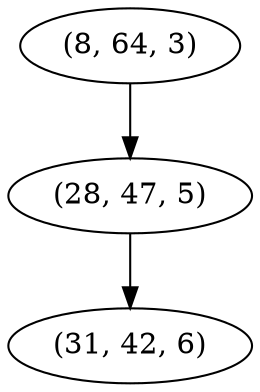 digraph tree {
    "(8, 64, 3)";
    "(28, 47, 5)";
    "(31, 42, 6)";
    "(8, 64, 3)" -> "(28, 47, 5)";
    "(28, 47, 5)" -> "(31, 42, 6)";
}
